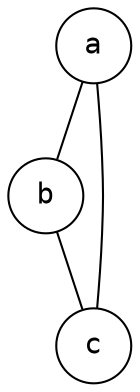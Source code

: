 graph interence2 {
node [shape=circle fontname=Courier];
0[label="a"]
1[label="b"]
2[label="c"]
0 -- 2
1 -- 2
0 -- 1
}
